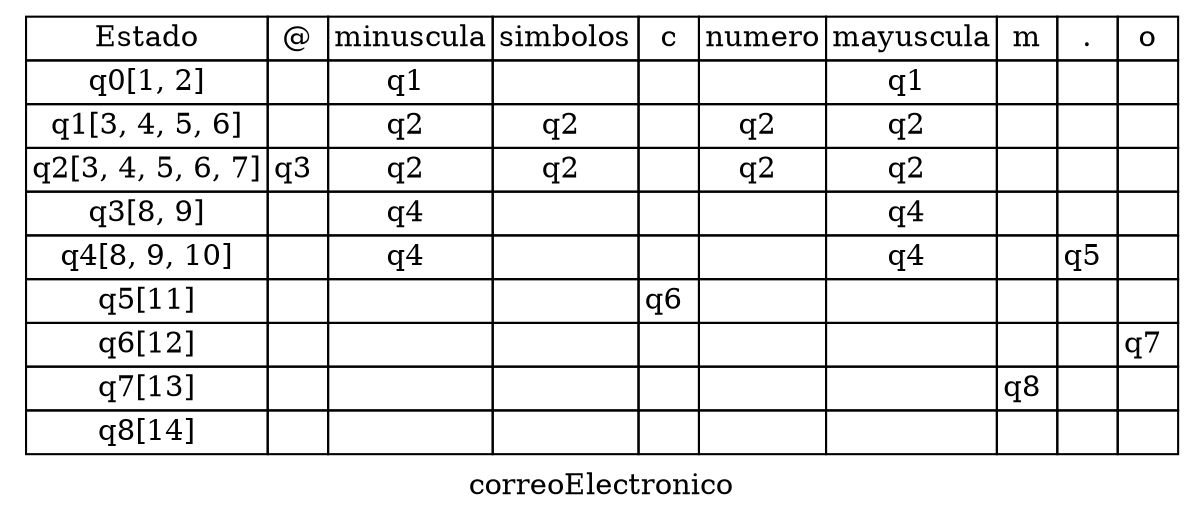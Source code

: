digraph correoElectronico {
    node [shape=plaintext]
    rankdir=TB
    label = "correoElectronico";
    A [label=<
        <TABLE BORDER="0" CELLBORDER="1" CELLSPACING="0">
            <TR>
                <TD>Estado</TD>
                <TD>@</TD>
                <TD>minuscula</TD>
                <TD>simbolos</TD>
                <TD>c</TD>
                <TD>numero</TD>
                <TD>mayuscula</TD>
                <TD>m</TD>
                <TD>.</TD>
                <TD>o</TD>
            </TR>
            <TR>
                <TD>q0[1, 2]</TD>
                <TD></TD>
                <TD>q1 </TD>
                <TD></TD>
                <TD></TD>
                <TD></TD>
                <TD>q1 </TD>
                <TD></TD>
                <TD></TD>
                <TD></TD>
            </TR>
            <TR>
                <TD>q1[3, 4, 5, 6]</TD>
                <TD></TD>
                <TD>q2 </TD>
                <TD>q2 </TD>
                <TD></TD>
                <TD>q2 </TD>
                <TD>q2 </TD>
                <TD></TD>
                <TD></TD>
                <TD></TD>
            </TR>
            <TR>
                <TD>q2[3, 4, 5, 6, 7]</TD>
                <TD>q3 </TD>
                <TD>q2 </TD>
                <TD>q2 </TD>
                <TD></TD>
                <TD>q2 </TD>
                <TD>q2 </TD>
                <TD></TD>
                <TD></TD>
                <TD></TD>
            </TR>
            <TR>
                <TD>q3[8, 9]</TD>
                <TD></TD>
                <TD>q4 </TD>
                <TD></TD>
                <TD></TD>
                <TD></TD>
                <TD>q4 </TD>
                <TD></TD>
                <TD></TD>
                <TD></TD>
            </TR>
            <TR>
                <TD>q4[8, 9, 10]</TD>
                <TD></TD>
                <TD>q4 </TD>
                <TD></TD>
                <TD></TD>
                <TD></TD>
                <TD>q4 </TD>
                <TD></TD>
                <TD>q5 </TD>
                <TD></TD>
            </TR>
            <TR>
                <TD>q5[11]</TD>
                <TD></TD>
                <TD></TD>
                <TD></TD>
                <TD>q6 </TD>
                <TD></TD>
                <TD></TD>
                <TD></TD>
                <TD></TD>
                <TD></TD>
            </TR>
            <TR>
                <TD>q6[12]</TD>
                <TD></TD>
                <TD></TD>
                <TD></TD>
                <TD></TD>
                <TD></TD>
                <TD></TD>
                <TD></TD>
                <TD></TD>
                <TD>q7 </TD>
            </TR>
            <TR>
                <TD>q7[13]</TD>
                <TD></TD>
                <TD></TD>
                <TD></TD>
                <TD></TD>
                <TD></TD>
                <TD></TD>
                <TD>q8 </TD>
                <TD></TD>
                <TD></TD>
            </TR>
            <TR>
                <TD>q8[14]</TD>
                <TD></TD>
                <TD></TD>
                <TD></TD>
                <TD></TD>
                <TD></TD>
                <TD></TD>
                <TD></TD>
                <TD></TD>
                <TD></TD>
            </TR>
        </TABLE>
    >]
}